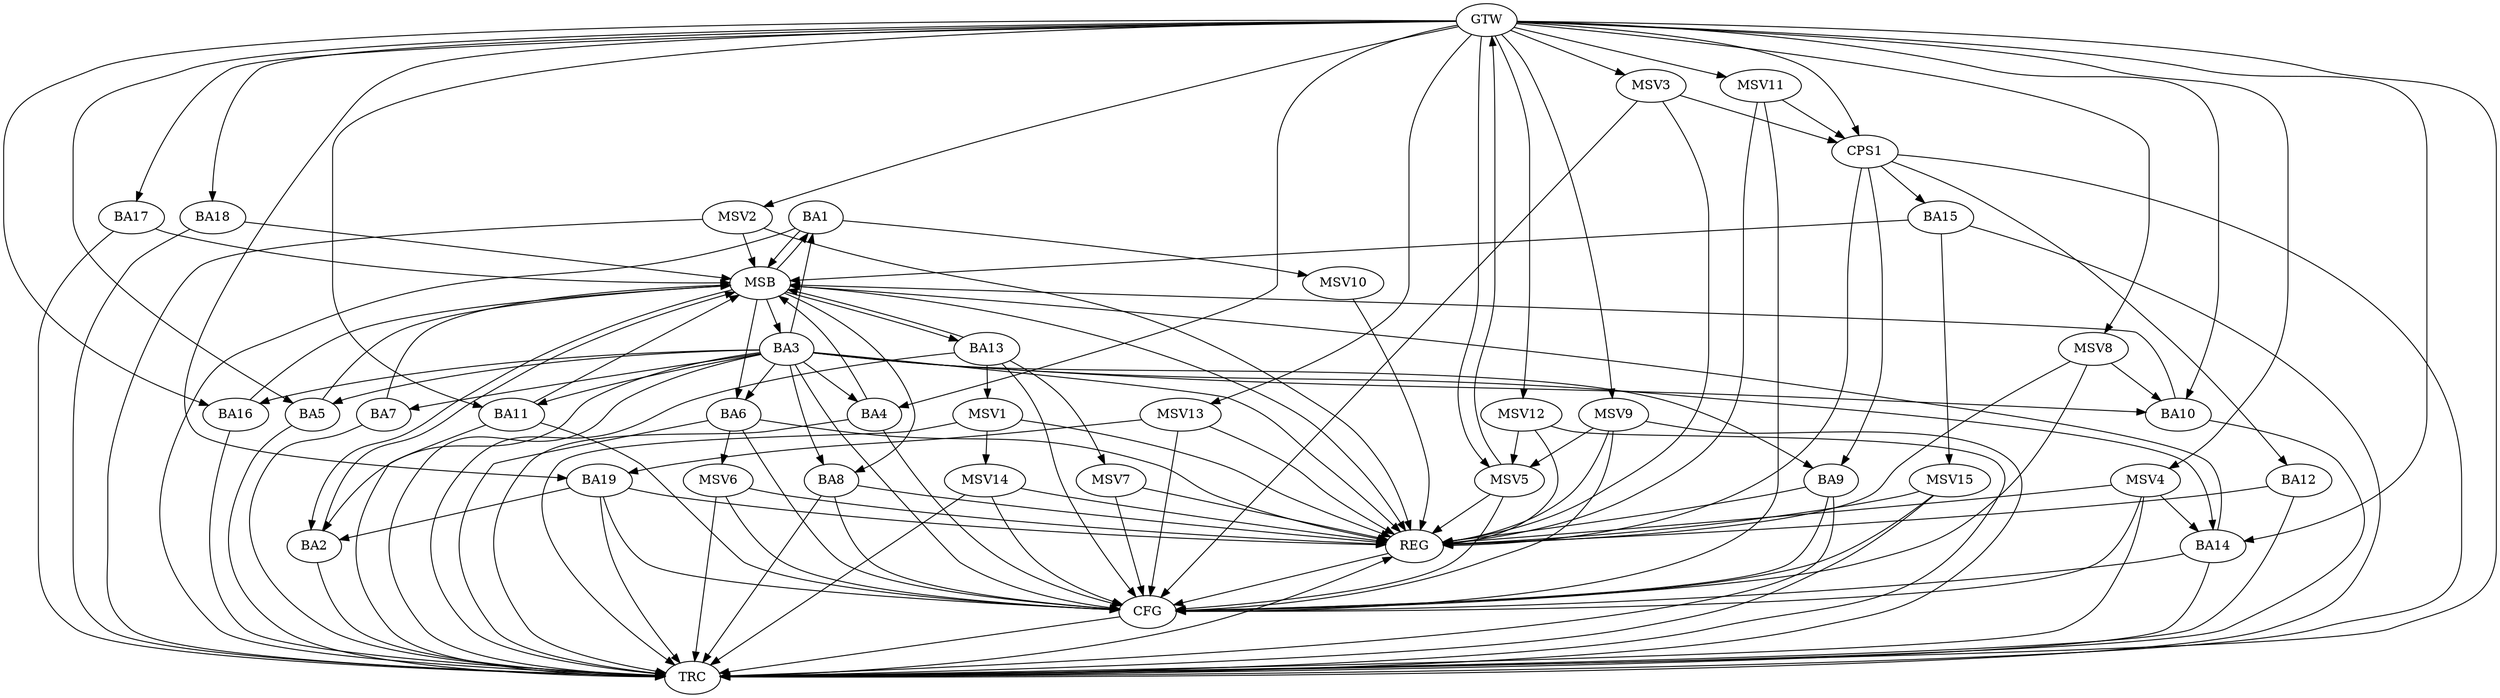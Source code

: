 strict digraph G {
  BA1 [ label="BA1" ];
  BA2 [ label="BA2" ];
  BA3 [ label="BA3" ];
  BA4 [ label="BA4" ];
  BA5 [ label="BA5" ];
  BA6 [ label="BA6" ];
  BA7 [ label="BA7" ];
  BA8 [ label="BA8" ];
  BA9 [ label="BA9" ];
  BA10 [ label="BA10" ];
  BA11 [ label="BA11" ];
  BA12 [ label="BA12" ];
  BA13 [ label="BA13" ];
  BA14 [ label="BA14" ];
  BA15 [ label="BA15" ];
  BA16 [ label="BA16" ];
  BA17 [ label="BA17" ];
  BA18 [ label="BA18" ];
  BA19 [ label="BA19" ];
  CPS1 [ label="CPS1" ];
  GTW [ label="GTW" ];
  REG [ label="REG" ];
  MSB [ label="MSB" ];
  CFG [ label="CFG" ];
  TRC [ label="TRC" ];
  MSV1 [ label="MSV1" ];
  MSV2 [ label="MSV2" ];
  MSV3 [ label="MSV3" ];
  MSV4 [ label="MSV4" ];
  MSV5 [ label="MSV5" ];
  MSV6 [ label="MSV6" ];
  MSV7 [ label="MSV7" ];
  MSV8 [ label="MSV8" ];
  MSV9 [ label="MSV9" ];
  MSV10 [ label="MSV10" ];
  MSV11 [ label="MSV11" ];
  MSV12 [ label="MSV12" ];
  MSV13 [ label="MSV13" ];
  MSV14 [ label="MSV14" ];
  MSV15 [ label="MSV15" ];
  BA3 -> BA2;
  BA19 -> BA2;
  CPS1 -> BA12;
  CPS1 -> BA9;
  CPS1 -> BA15;
  GTW -> BA4;
  GTW -> BA5;
  GTW -> BA10;
  GTW -> BA11;
  GTW -> BA14;
  GTW -> BA16;
  GTW -> BA17;
  GTW -> BA18;
  GTW -> BA19;
  GTW -> CPS1;
  BA3 -> REG;
  BA6 -> REG;
  BA8 -> REG;
  BA9 -> REG;
  BA12 -> REG;
  BA19 -> REG;
  CPS1 -> REG;
  BA1 -> MSB;
  MSB -> BA2;
  MSB -> REG;
  BA2 -> MSB;
  MSB -> BA1;
  BA4 -> MSB;
  MSB -> BA3;
  BA5 -> MSB;
  BA7 -> MSB;
  BA10 -> MSB;
  MSB -> BA8;
  BA11 -> MSB;
  BA13 -> MSB;
  BA14 -> MSB;
  MSB -> BA6;
  BA15 -> MSB;
  BA16 -> MSB;
  MSB -> BA13;
  BA17 -> MSB;
  BA18 -> MSB;
  BA8 -> CFG;
  BA6 -> CFG;
  BA13 -> CFG;
  BA9 -> CFG;
  BA19 -> CFG;
  BA11 -> CFG;
  BA14 -> CFG;
  BA3 -> CFG;
  BA4 -> CFG;
  REG -> CFG;
  BA1 -> TRC;
  BA2 -> TRC;
  BA3 -> TRC;
  BA4 -> TRC;
  BA5 -> TRC;
  BA6 -> TRC;
  BA7 -> TRC;
  BA8 -> TRC;
  BA9 -> TRC;
  BA10 -> TRC;
  BA11 -> TRC;
  BA12 -> TRC;
  BA13 -> TRC;
  BA14 -> TRC;
  BA15 -> TRC;
  BA16 -> TRC;
  BA17 -> TRC;
  BA18 -> TRC;
  BA19 -> TRC;
  CPS1 -> TRC;
  GTW -> TRC;
  CFG -> TRC;
  TRC -> REG;
  BA3 -> BA1;
  BA3 -> BA16;
  BA3 -> BA4;
  BA3 -> BA11;
  BA3 -> BA8;
  BA3 -> BA5;
  BA3 -> BA9;
  BA3 -> BA6;
  BA3 -> BA7;
  BA3 -> BA10;
  BA3 -> BA14;
  BA13 -> MSV1;
  MSV1 -> REG;
  MSV1 -> TRC;
  MSV2 -> MSB;
  GTW -> MSV2;
  MSV2 -> REG;
  MSV2 -> TRC;
  MSV3 -> CPS1;
  GTW -> MSV3;
  MSV3 -> REG;
  MSV3 -> CFG;
  MSV4 -> BA14;
  GTW -> MSV4;
  MSV4 -> REG;
  MSV4 -> TRC;
  MSV4 -> CFG;
  MSV5 -> GTW;
  GTW -> MSV5;
  MSV5 -> REG;
  MSV5 -> CFG;
  BA6 -> MSV6;
  MSV6 -> REG;
  MSV6 -> TRC;
  MSV6 -> CFG;
  BA13 -> MSV7;
  MSV7 -> REG;
  MSV7 -> CFG;
  MSV8 -> BA10;
  GTW -> MSV8;
  MSV8 -> REG;
  MSV8 -> CFG;
  MSV9 -> MSV5;
  GTW -> MSV9;
  MSV9 -> REG;
  MSV9 -> TRC;
  MSV9 -> CFG;
  BA1 -> MSV10;
  MSV10 -> REG;
  MSV11 -> CPS1;
  GTW -> MSV11;
  MSV11 -> REG;
  MSV11 -> CFG;
  MSV12 -> MSV5;
  GTW -> MSV12;
  MSV12 -> REG;
  MSV12 -> TRC;
  MSV13 -> BA19;
  GTW -> MSV13;
  MSV13 -> REG;
  MSV13 -> CFG;
  MSV1 -> MSV14;
  MSV14 -> REG;
  MSV14 -> TRC;
  MSV14 -> CFG;
  BA15 -> MSV15;
  MSV15 -> REG;
  MSV15 -> TRC;
  MSV15 -> CFG;
}
